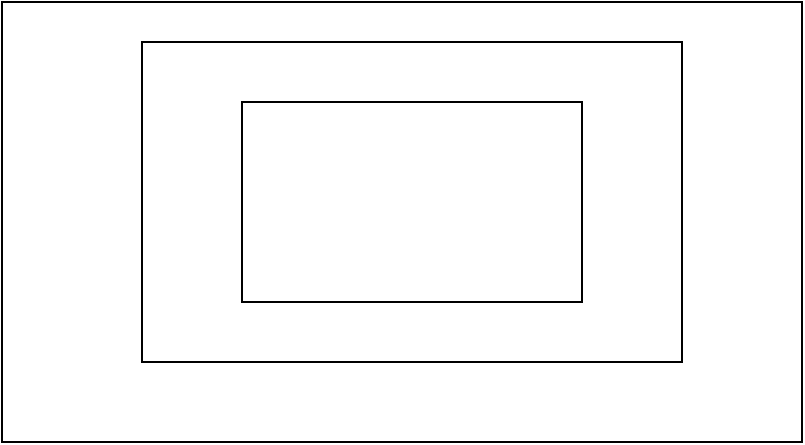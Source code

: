 <mxfile>
    <diagram id="5xRqtCrPLgcHSp1Lh3TA" name="Page-1">
        <mxGraphModel dx="626" dy="247" grid="1" gridSize="10" guides="1" tooltips="1" connect="1" arrows="1" fold="1" page="1" pageScale="1" pageWidth="827" pageHeight="1169" math="0" shadow="0">
            <root>
                <mxCell id="0"/>
                <mxCell id="1" parent="0"/>
                <mxCell id="2" value="" style="whiteSpace=wrap;html=1;" vertex="1" parent="1">
                    <mxGeometry x="110" y="10" width="400" height="220" as="geometry"/>
                </mxCell>
                <mxCell id="3" value="" style="whiteSpace=wrap;html=1;" vertex="1" parent="1">
                    <mxGeometry x="180" y="30" width="270" height="160" as="geometry"/>
                </mxCell>
                <mxCell id="4" value="" style="whiteSpace=wrap;html=1;" vertex="1" parent="1">
                    <mxGeometry x="230" y="60" width="170" height="100" as="geometry"/>
                </mxCell>
            </root>
        </mxGraphModel>
    </diagram>
</mxfile>